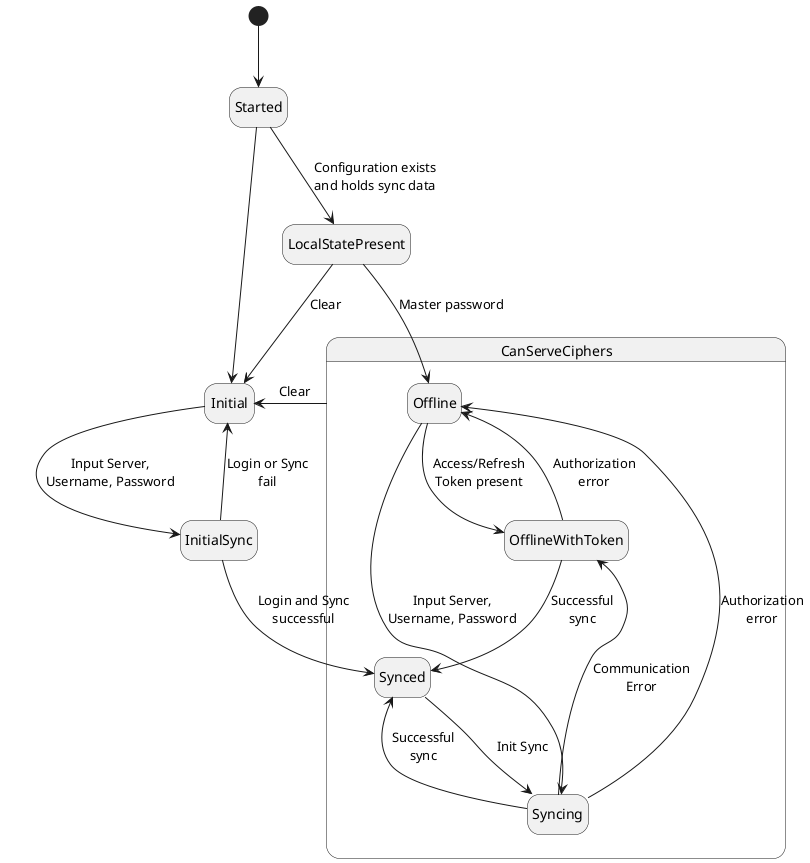 @startuml

hide empty description

state CanServeCiphers {
    state Offline
    state OfflineWithToken
    state Syncing
    state Synced
}

[*] --> Started
Started --> LocalStatePresent : Configuration exists\nand holds sync data
LocalStatePresent --> Offline : Master password
LocalStatePresent --> Initial : Clear
Started --> Initial
Initial --> InitialSync : Input Server,\nUsername, Password
Offline --> OfflineWithToken : Access/Refresh\nToken present
OfflineWithToken --> Synced : Successful\nsync
OfflineWithToken --> Offline : Authorization\nerror
InitialSync --> Synced : Login and Sync\nsuccessful
InitialSync --> Initial :  Login or Sync\nfail
Offline --> Syncing : Input Server,\nUsername, Password
Syncing --> Offline : Authorization\nerror
Syncing --> Synced : Successful\nsync
Syncing --> OfflineWithToken : Communication\nError
Synced --> Syncing : Init Sync
CanServeCiphers -r-> Initial : Clear

@enduml
